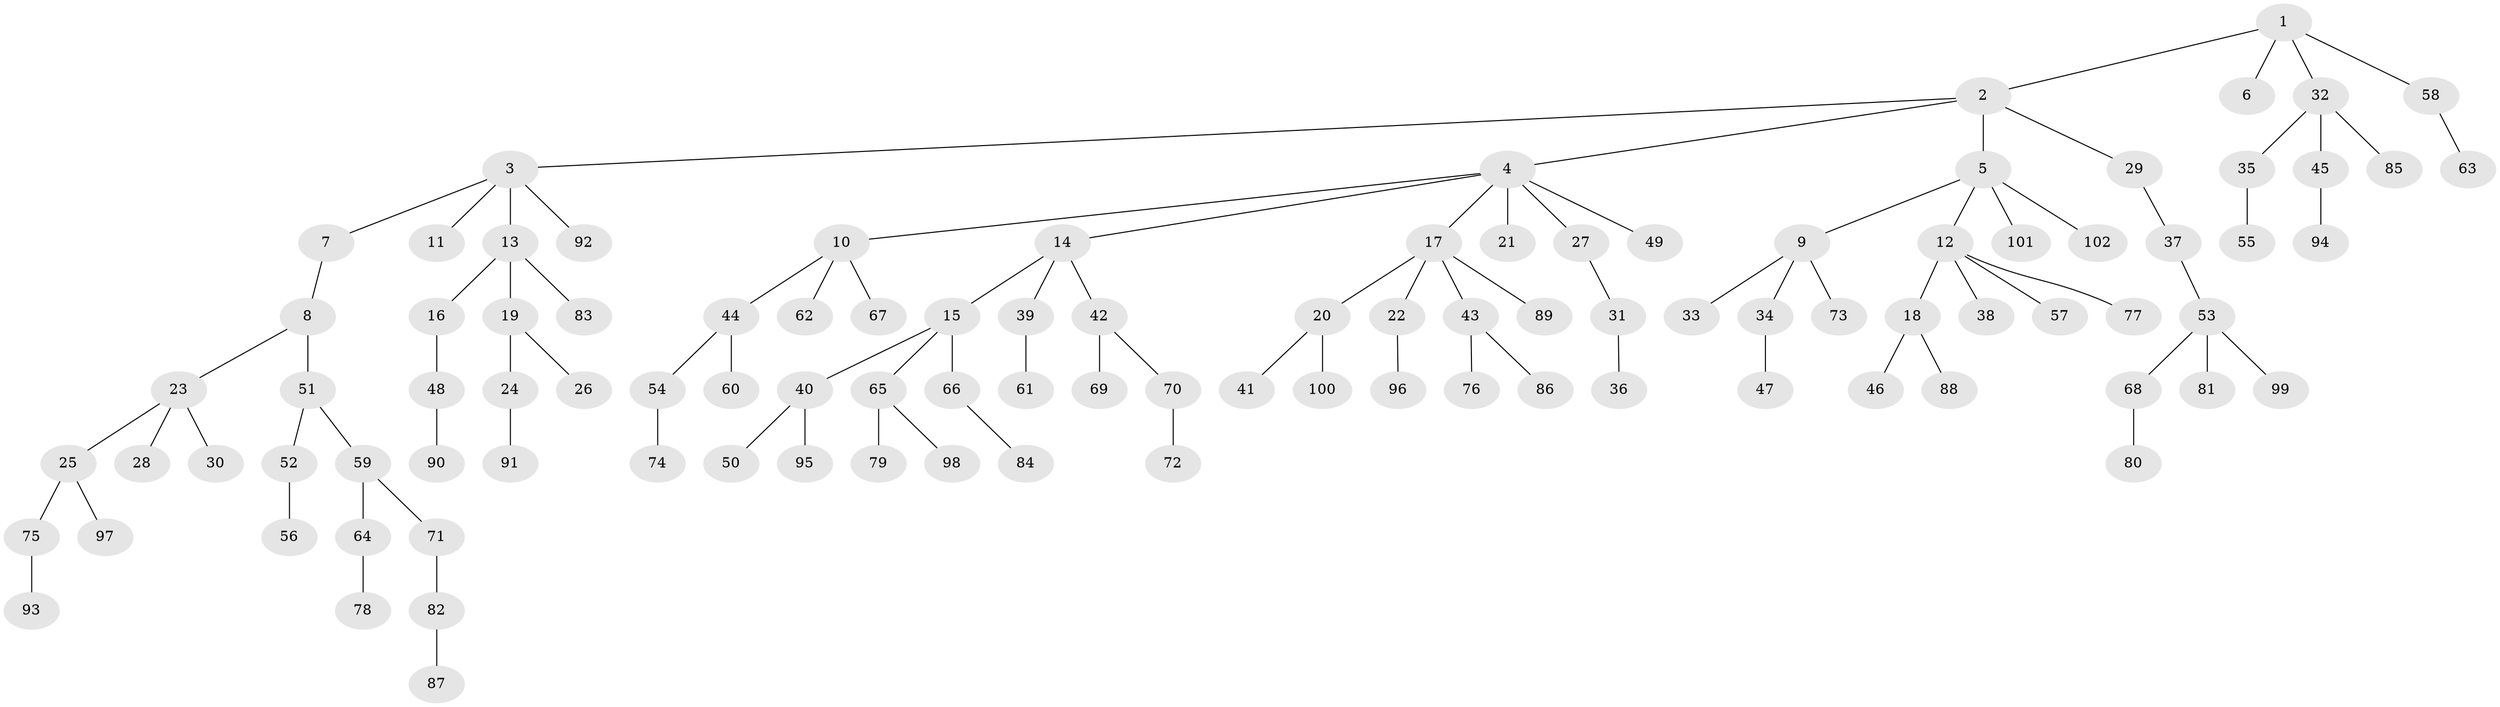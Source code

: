 // Generated by graph-tools (version 1.1) at 2025/26/03/09/25 03:26:32]
// undirected, 102 vertices, 101 edges
graph export_dot {
graph [start="1"]
  node [color=gray90,style=filled];
  1;
  2;
  3;
  4;
  5;
  6;
  7;
  8;
  9;
  10;
  11;
  12;
  13;
  14;
  15;
  16;
  17;
  18;
  19;
  20;
  21;
  22;
  23;
  24;
  25;
  26;
  27;
  28;
  29;
  30;
  31;
  32;
  33;
  34;
  35;
  36;
  37;
  38;
  39;
  40;
  41;
  42;
  43;
  44;
  45;
  46;
  47;
  48;
  49;
  50;
  51;
  52;
  53;
  54;
  55;
  56;
  57;
  58;
  59;
  60;
  61;
  62;
  63;
  64;
  65;
  66;
  67;
  68;
  69;
  70;
  71;
  72;
  73;
  74;
  75;
  76;
  77;
  78;
  79;
  80;
  81;
  82;
  83;
  84;
  85;
  86;
  87;
  88;
  89;
  90;
  91;
  92;
  93;
  94;
  95;
  96;
  97;
  98;
  99;
  100;
  101;
  102;
  1 -- 2;
  1 -- 6;
  1 -- 32;
  1 -- 58;
  2 -- 3;
  2 -- 4;
  2 -- 5;
  2 -- 29;
  3 -- 7;
  3 -- 11;
  3 -- 13;
  3 -- 92;
  4 -- 10;
  4 -- 14;
  4 -- 17;
  4 -- 21;
  4 -- 27;
  4 -- 49;
  5 -- 9;
  5 -- 12;
  5 -- 101;
  5 -- 102;
  7 -- 8;
  8 -- 23;
  8 -- 51;
  9 -- 33;
  9 -- 34;
  9 -- 73;
  10 -- 44;
  10 -- 62;
  10 -- 67;
  12 -- 18;
  12 -- 38;
  12 -- 57;
  12 -- 77;
  13 -- 16;
  13 -- 19;
  13 -- 83;
  14 -- 15;
  14 -- 39;
  14 -- 42;
  15 -- 40;
  15 -- 65;
  15 -- 66;
  16 -- 48;
  17 -- 20;
  17 -- 22;
  17 -- 43;
  17 -- 89;
  18 -- 46;
  18 -- 88;
  19 -- 24;
  19 -- 26;
  20 -- 41;
  20 -- 100;
  22 -- 96;
  23 -- 25;
  23 -- 28;
  23 -- 30;
  24 -- 91;
  25 -- 75;
  25 -- 97;
  27 -- 31;
  29 -- 37;
  31 -- 36;
  32 -- 35;
  32 -- 45;
  32 -- 85;
  34 -- 47;
  35 -- 55;
  37 -- 53;
  39 -- 61;
  40 -- 50;
  40 -- 95;
  42 -- 69;
  42 -- 70;
  43 -- 76;
  43 -- 86;
  44 -- 54;
  44 -- 60;
  45 -- 94;
  48 -- 90;
  51 -- 52;
  51 -- 59;
  52 -- 56;
  53 -- 68;
  53 -- 81;
  53 -- 99;
  54 -- 74;
  58 -- 63;
  59 -- 64;
  59 -- 71;
  64 -- 78;
  65 -- 79;
  65 -- 98;
  66 -- 84;
  68 -- 80;
  70 -- 72;
  71 -- 82;
  75 -- 93;
  82 -- 87;
}

